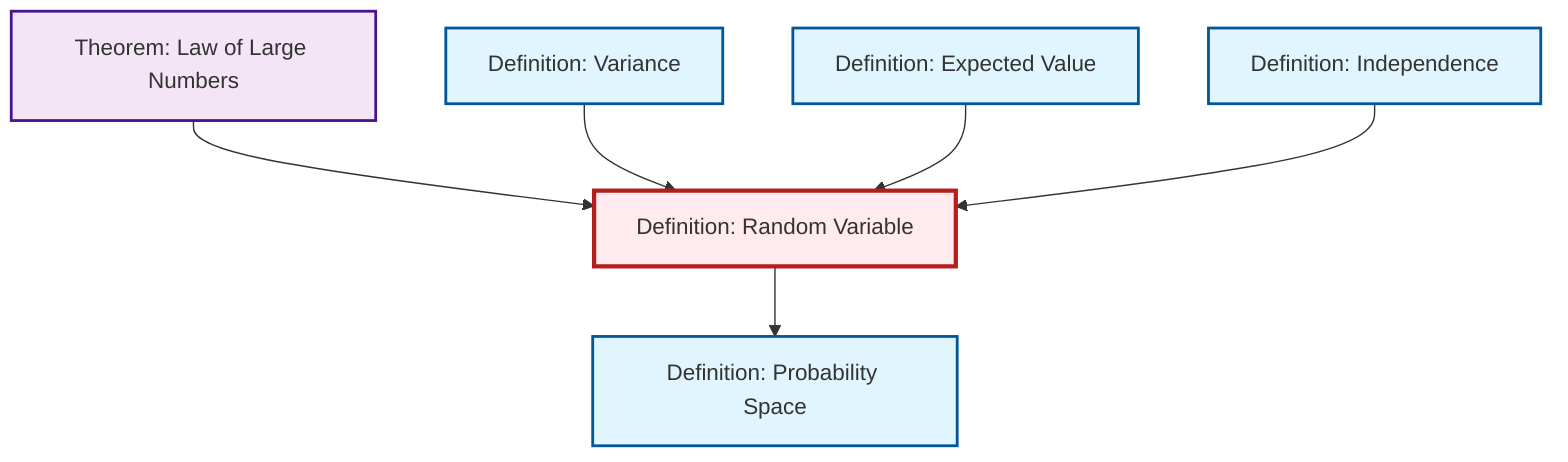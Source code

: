graph TD
    classDef definition fill:#e1f5fe,stroke:#01579b,stroke-width:2px
    classDef theorem fill:#f3e5f5,stroke:#4a148c,stroke-width:2px
    classDef axiom fill:#fff3e0,stroke:#e65100,stroke-width:2px
    classDef example fill:#e8f5e9,stroke:#1b5e20,stroke-width:2px
    classDef current fill:#ffebee,stroke:#b71c1c,stroke-width:3px
    thm-law-of-large-numbers["Theorem: Law of Large Numbers"]:::theorem
    def-random-variable["Definition: Random Variable"]:::definition
    def-independence["Definition: Independence"]:::definition
    def-expectation["Definition: Expected Value"]:::definition
    def-probability-space["Definition: Probability Space"]:::definition
    def-variance["Definition: Variance"]:::definition
    def-random-variable --> def-probability-space
    thm-law-of-large-numbers --> def-random-variable
    def-variance --> def-random-variable
    def-expectation --> def-random-variable
    def-independence --> def-random-variable
    class def-random-variable current